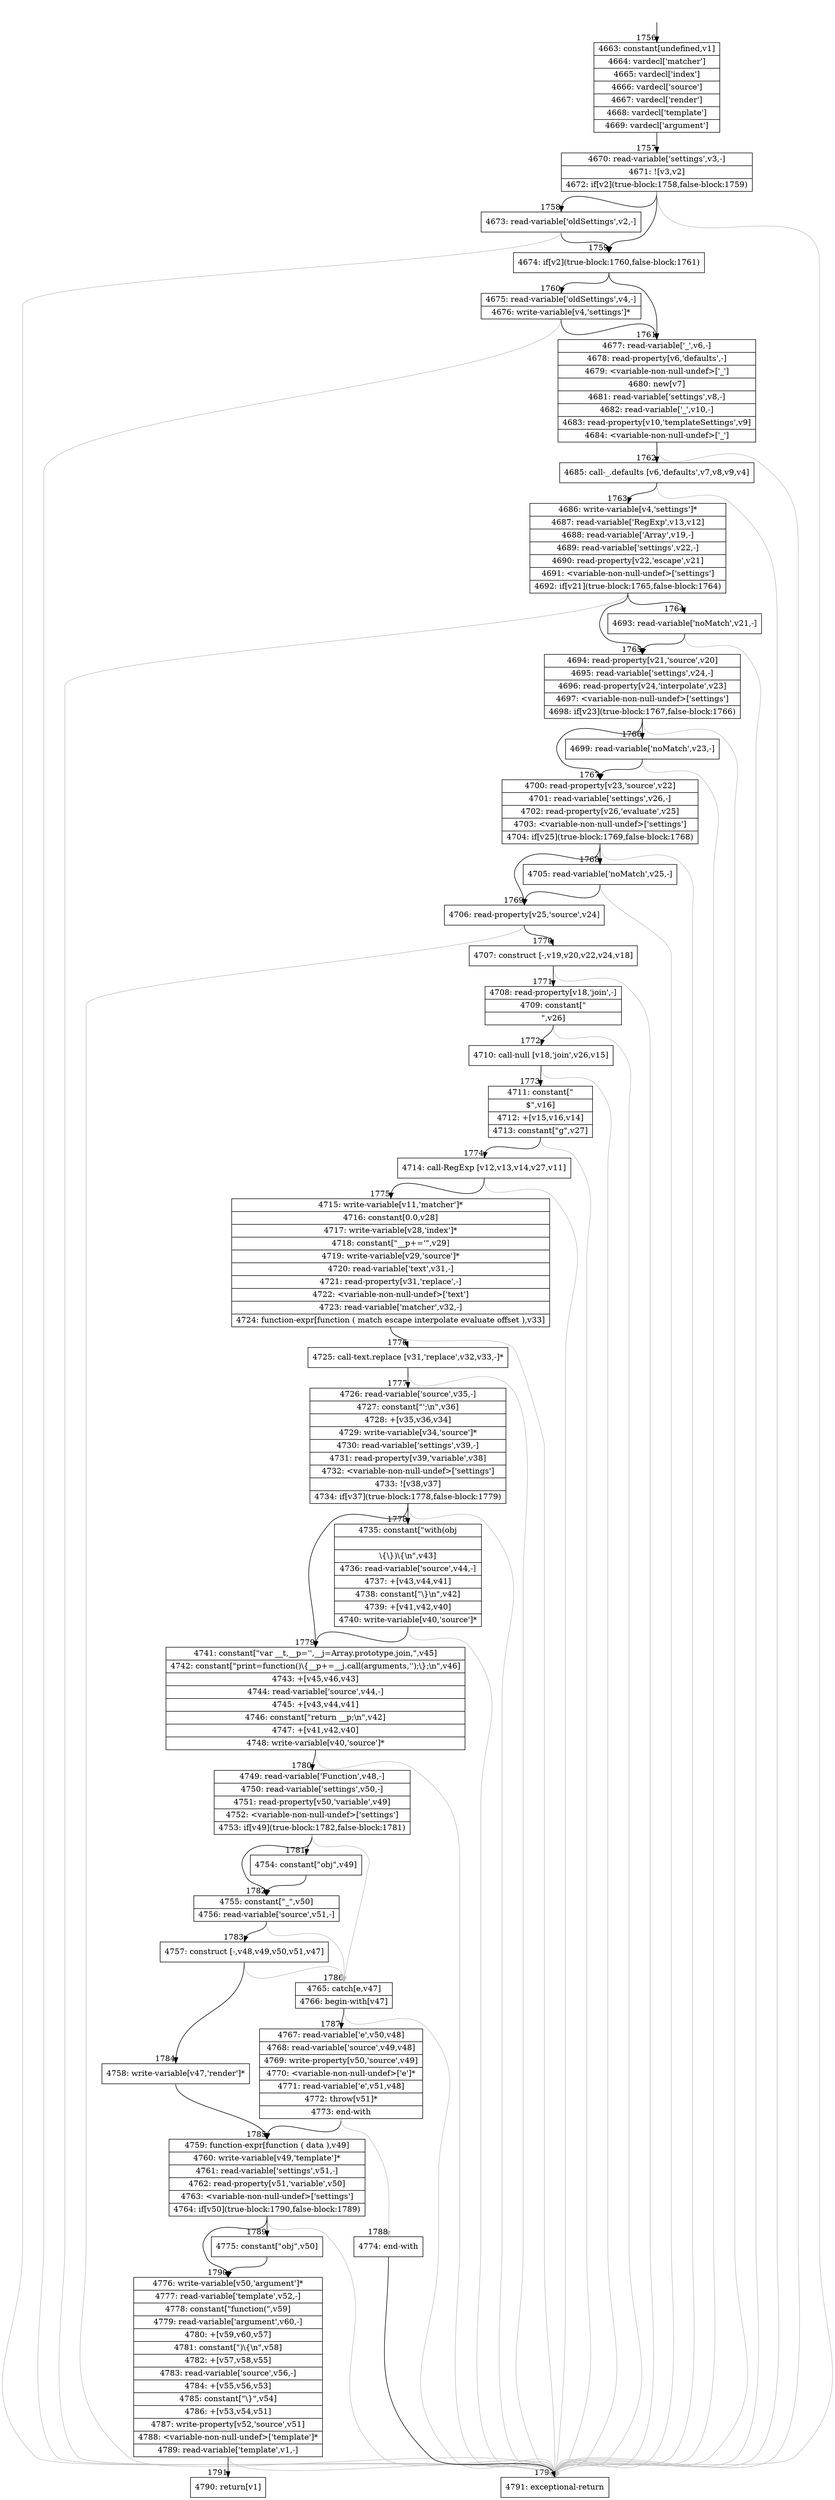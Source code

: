 digraph {
rankdir="TD"
BB_entry153[shape=none,label=""];
BB_entry153 -> BB1756 [tailport=s, headport=n, headlabel="    1756"]
BB1756 [shape=record label="{4663: constant[undefined,v1]|4664: vardecl['matcher']|4665: vardecl['index']|4666: vardecl['source']|4667: vardecl['render']|4668: vardecl['template']|4669: vardecl['argument']}" ] 
BB1756 -> BB1757 [tailport=s, headport=n, headlabel="      1757"]
BB1757 [shape=record label="{4670: read-variable['settings',v3,-]|4671: ![v3,v2]|4672: if[v2](true-block:1758,false-block:1759)}" ] 
BB1757 -> BB1759 [tailport=s, headport=n, headlabel="      1759"]
BB1757 -> BB1758 [tailport=s, headport=n, headlabel="      1758"]
BB1757 -> BB1792 [tailport=s, headport=n, color=gray, headlabel="      1792"]
BB1758 [shape=record label="{4673: read-variable['oldSettings',v2,-]}" ] 
BB1758 -> BB1759 [tailport=s, headport=n]
BB1758 -> BB1792 [tailport=s, headport=n, color=gray]
BB1759 [shape=record label="{4674: if[v2](true-block:1760,false-block:1761)}" ] 
BB1759 -> BB1760 [tailport=s, headport=n, headlabel="      1760"]
BB1759 -> BB1761 [tailport=s, headport=n, headlabel="      1761"]
BB1760 [shape=record label="{4675: read-variable['oldSettings',v4,-]|4676: write-variable[v4,'settings']*}" ] 
BB1760 -> BB1761 [tailport=s, headport=n]
BB1760 -> BB1792 [tailport=s, headport=n, color=gray]
BB1761 [shape=record label="{4677: read-variable['_',v6,-]|4678: read-property[v6,'defaults',-]|4679: \<variable-non-null-undef\>['_']|4680: new[v7]|4681: read-variable['settings',v8,-]|4682: read-variable['_',v10,-]|4683: read-property[v10,'templateSettings',v9]|4684: \<variable-non-null-undef\>['_']}" ] 
BB1761 -> BB1762 [tailport=s, headport=n, headlabel="      1762"]
BB1761 -> BB1792 [tailport=s, headport=n, color=gray]
BB1762 [shape=record label="{4685: call-_.defaults [v6,'defaults',v7,v8,v9,v4]}" ] 
BB1762 -> BB1763 [tailport=s, headport=n, headlabel="      1763"]
BB1762 -> BB1792 [tailport=s, headport=n, color=gray]
BB1763 [shape=record label="{4686: write-variable[v4,'settings']*|4687: read-variable['RegExp',v13,v12]|4688: read-variable['Array',v19,-]|4689: read-variable['settings',v22,-]|4690: read-property[v22,'escape',v21]|4691: \<variable-non-null-undef\>['settings']|4692: if[v21](true-block:1765,false-block:1764)}" ] 
BB1763 -> BB1765 [tailport=s, headport=n, headlabel="      1765"]
BB1763 -> BB1764 [tailport=s, headport=n, headlabel="      1764"]
BB1763 -> BB1792 [tailport=s, headport=n, color=gray]
BB1764 [shape=record label="{4693: read-variable['noMatch',v21,-]}" ] 
BB1764 -> BB1765 [tailport=s, headport=n]
BB1764 -> BB1792 [tailport=s, headport=n, color=gray]
BB1765 [shape=record label="{4694: read-property[v21,'source',v20]|4695: read-variable['settings',v24,-]|4696: read-property[v24,'interpolate',v23]|4697: \<variable-non-null-undef\>['settings']|4698: if[v23](true-block:1767,false-block:1766)}" ] 
BB1765 -> BB1767 [tailport=s, headport=n, headlabel="      1767"]
BB1765 -> BB1766 [tailport=s, headport=n, headlabel="      1766"]
BB1765 -> BB1792 [tailport=s, headport=n, color=gray]
BB1766 [shape=record label="{4699: read-variable['noMatch',v23,-]}" ] 
BB1766 -> BB1767 [tailport=s, headport=n]
BB1766 -> BB1792 [tailport=s, headport=n, color=gray]
BB1767 [shape=record label="{4700: read-property[v23,'source',v22]|4701: read-variable['settings',v26,-]|4702: read-property[v26,'evaluate',v25]|4703: \<variable-non-null-undef\>['settings']|4704: if[v25](true-block:1769,false-block:1768)}" ] 
BB1767 -> BB1769 [tailport=s, headport=n, headlabel="      1769"]
BB1767 -> BB1768 [tailport=s, headport=n, headlabel="      1768"]
BB1767 -> BB1792 [tailport=s, headport=n, color=gray]
BB1768 [shape=record label="{4705: read-variable['noMatch',v25,-]}" ] 
BB1768 -> BB1769 [tailport=s, headport=n]
BB1768 -> BB1792 [tailport=s, headport=n, color=gray]
BB1769 [shape=record label="{4706: read-property[v25,'source',v24]}" ] 
BB1769 -> BB1770 [tailport=s, headport=n, headlabel="      1770"]
BB1769 -> BB1792 [tailport=s, headport=n, color=gray]
BB1770 [shape=record label="{4707: construct [-,v19,v20,v22,v24,v18]}" ] 
BB1770 -> BB1771 [tailport=s, headport=n, headlabel="      1771"]
BB1770 -> BB1792 [tailport=s, headport=n, color=gray]
BB1771 [shape=record label="{4708: read-property[v18,'join',-]|4709: constant[\"|\",v26]}" ] 
BB1771 -> BB1772 [tailport=s, headport=n, headlabel="      1772"]
BB1771 -> BB1792 [tailport=s, headport=n, color=gray]
BB1772 [shape=record label="{4710: call-null [v18,'join',v26,v15]}" ] 
BB1772 -> BB1773 [tailport=s, headport=n, headlabel="      1773"]
BB1772 -> BB1792 [tailport=s, headport=n, color=gray]
BB1773 [shape=record label="{4711: constant[\"|$\",v16]|4712: +[v15,v16,v14]|4713: constant[\"g\",v27]}" ] 
BB1773 -> BB1774 [tailport=s, headport=n, headlabel="      1774"]
BB1773 -> BB1792 [tailport=s, headport=n, color=gray]
BB1774 [shape=record label="{4714: call-RegExp [v12,v13,v14,v27,v11]}" ] 
BB1774 -> BB1775 [tailport=s, headport=n, headlabel="      1775"]
BB1774 -> BB1792 [tailport=s, headport=n, color=gray]
BB1775 [shape=record label="{4715: write-variable[v11,'matcher']*|4716: constant[0.0,v28]|4717: write-variable[v28,'index']*|4718: constant[\"__p+='\",v29]|4719: write-variable[v29,'source']*|4720: read-variable['text',v31,-]|4721: read-property[v31,'replace',-]|4722: \<variable-non-null-undef\>['text']|4723: read-variable['matcher',v32,-]|4724: function-expr[function ( match escape interpolate evaluate offset ),v33]}" ] 
BB1775 -> BB1776 [tailport=s, headport=n, headlabel="      1776"]
BB1775 -> BB1792 [tailport=s, headport=n, color=gray]
BB1776 [shape=record label="{4725: call-text.replace [v31,'replace',v32,v33,-]*}" ] 
BB1776 -> BB1777 [tailport=s, headport=n, headlabel="      1777"]
BB1776 -> BB1792 [tailport=s, headport=n, color=gray]
BB1777 [shape=record label="{4726: read-variable['source',v35,-]|4727: constant[\"';\\n\",v36]|4728: +[v35,v36,v34]|4729: write-variable[v34,'source']*|4730: read-variable['settings',v39,-]|4731: read-property[v39,'variable',v38]|4732: \<variable-non-null-undef\>['settings']|4733: ![v38,v37]|4734: if[v37](true-block:1778,false-block:1779)}" ] 
BB1777 -> BB1778 [tailport=s, headport=n, headlabel="      1778"]
BB1777 -> BB1779 [tailport=s, headport=n, headlabel="      1779"]
BB1777 -> BB1792 [tailport=s, headport=n, color=gray]
BB1778 [shape=record label="{4735: constant[\"with(obj||\\\{\\\})\\\{\\n\",v43]|4736: read-variable['source',v44,-]|4737: +[v43,v44,v41]|4738: constant[\"\\\}\\n\",v42]|4739: +[v41,v42,v40]|4740: write-variable[v40,'source']*}" ] 
BB1778 -> BB1779 [tailport=s, headport=n]
BB1778 -> BB1792 [tailport=s, headport=n, color=gray]
BB1779 [shape=record label="{4741: constant[\"var __t,__p='',__j=Array.prototype.join,\",v45]|4742: constant[\"print=function()\\\{__p+=__j.call(arguments,'');\\\};\\n\",v46]|4743: +[v45,v46,v43]|4744: read-variable['source',v44,-]|4745: +[v43,v44,v41]|4746: constant[\"return __p;\\n\",v42]|4747: +[v41,v42,v40]|4748: write-variable[v40,'source']*}" ] 
BB1779 -> BB1780 [tailport=s, headport=n, headlabel="      1780"]
BB1779 -> BB1792 [tailport=s, headport=n, color=gray]
BB1780 [shape=record label="{4749: read-variable['Function',v48,-]|4750: read-variable['settings',v50,-]|4751: read-property[v50,'variable',v49]|4752: \<variable-non-null-undef\>['settings']|4753: if[v49](true-block:1782,false-block:1781)}" ] 
BB1780 -> BB1782 [tailport=s, headport=n, headlabel="      1782"]
BB1780 -> BB1781 [tailport=s, headport=n, headlabel="      1781"]
BB1780 -> BB1786 [tailport=s, headport=n, color=gray, headlabel="      1786"]
BB1781 [shape=record label="{4754: constant[\"obj\",v49]}" ] 
BB1781 -> BB1782 [tailport=s, headport=n]
BB1782 [shape=record label="{4755: constant[\"_\",v50]|4756: read-variable['source',v51,-]}" ] 
BB1782 -> BB1783 [tailport=s, headport=n, headlabel="      1783"]
BB1782 -> BB1786 [tailport=s, headport=n, color=gray]
BB1783 [shape=record label="{4757: construct [-,v48,v49,v50,v51,v47]}" ] 
BB1783 -> BB1784 [tailport=s, headport=n, headlabel="      1784"]
BB1783 -> BB1786 [tailport=s, headport=n, color=gray]
BB1784 [shape=record label="{4758: write-variable[v47,'render']*}" ] 
BB1784 -> BB1785 [tailport=s, headport=n, headlabel="      1785"]
BB1785 [shape=record label="{4759: function-expr[function ( data ),v49]|4760: write-variable[v49,'template']*|4761: read-variable['settings',v51,-]|4762: read-property[v51,'variable',v50]|4763: \<variable-non-null-undef\>['settings']|4764: if[v50](true-block:1790,false-block:1789)}" ] 
BB1785 -> BB1790 [tailport=s, headport=n, headlabel="      1790"]
BB1785 -> BB1789 [tailport=s, headport=n, headlabel="      1789"]
BB1785 -> BB1792 [tailport=s, headport=n, color=gray]
BB1786 [shape=record label="{4765: catch[e,v47]|4766: begin-with[v47]}" ] 
BB1786 -> BB1787 [tailport=s, headport=n, headlabel="      1787"]
BB1786 -> BB1792 [tailport=s, headport=n, color=gray]
BB1787 [shape=record label="{4767: read-variable['e',v50,v48]|4768: read-variable['source',v49,v48]|4769: write-property[v50,'source',v49]|4770: \<variable-non-null-undef\>['e']*|4771: read-variable['e',v51,v48]|4772: throw[v51]*|4773: end-with}" ] 
BB1787 -> BB1785 [tailport=s, headport=n]
BB1787 -> BB1788 [tailport=s, headport=n, color=gray, headlabel="      1788"]
BB1788 [shape=record label="{4774: end-with}" ] 
BB1788 -> BB1792 [tailport=s, headport=n]
BB1789 [shape=record label="{4775: constant[\"obj\",v50]}" ] 
BB1789 -> BB1790 [tailport=s, headport=n]
BB1790 [shape=record label="{4776: write-variable[v50,'argument']*|4777: read-variable['template',v52,-]|4778: constant[\"function(\",v59]|4779: read-variable['argument',v60,-]|4780: +[v59,v60,v57]|4781: constant[\")\\\{\\n\",v58]|4782: +[v57,v58,v55]|4783: read-variable['source',v56,-]|4784: +[v55,v56,v53]|4785: constant[\"\\\}\",v54]|4786: +[v53,v54,v51]|4787: write-property[v52,'source',v51]|4788: \<variable-non-null-undef\>['template']*|4789: read-variable['template',v1,-]}" ] 
BB1790 -> BB1791 [tailport=s, headport=n, headlabel="      1791"]
BB1790 -> BB1792 [tailport=s, headport=n, color=gray]
BB1791 [shape=record label="{4790: return[v1]}" ] 
BB1792 [shape=record label="{4791: exceptional-return}" ] 
//#$~ 1510
}
